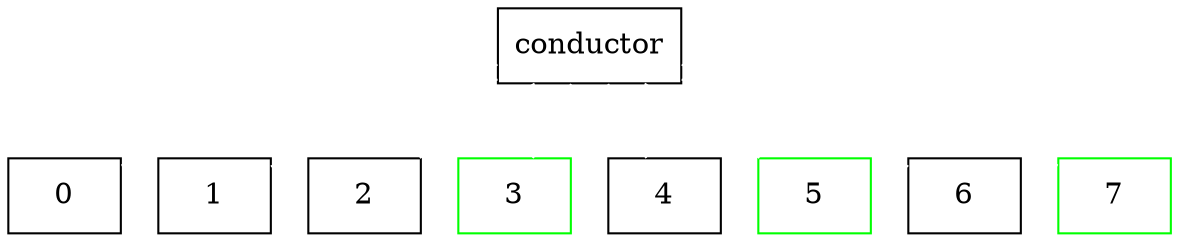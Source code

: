 digraph g {
    node [ shape = polygon, sides = 4 ]
    0 [color=black]
    1 [color=black]
    2 [color=black]
    3 [color=green]
    4 [color=black]
    5 [color=green]
    6 [color=black]
    7 [color=green]
    subgraph A {
        edge [dir=none, color=white]
        conductor -> 0 
        conductor -> 1
        conductor -> 2
        conductor -> 3
        conductor -> 4
        conductor -> 5
        conductor -> 6
        conductor -> 7
    }
}
